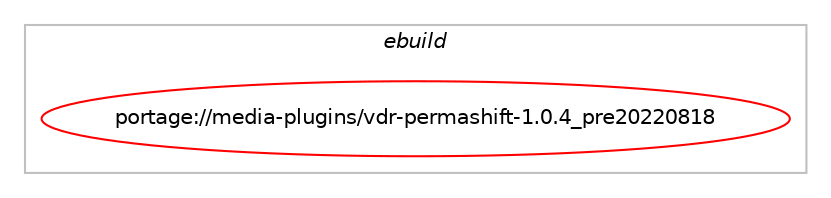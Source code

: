 digraph prolog {

# *************
# Graph options
# *************

newrank=true;
concentrate=true;
compound=true;
graph [rankdir=LR,fontname=Helvetica,fontsize=10,ranksep=1.5];#, ranksep=2.5, nodesep=0.2];
edge  [arrowhead=vee];
node  [fontname=Helvetica,fontsize=10];

# **********
# The ebuild
# **********

subgraph cluster_leftcol {
color=gray;
label=<<i>ebuild</i>>;
id [label="portage://media-plugins/vdr-permashift-1.0.4_pre20220818", color=red, width=4, href="../media-plugins/vdr-permashift-1.0.4_pre20220818.svg"];
}

# ****************
# The dependencies
# ****************

subgraph cluster_midcol {
color=gray;
label=<<i>dependencies</i>>;
subgraph cluster_compile {
fillcolor="#eeeeee";
style=filled;
label=<<i>compile</i>>;
# *** BEGIN UNKNOWN DEPENDENCY TYPE (TODO) ***
# id -> equal(any_of_group([package_dependency(portage://media-plugins/vdr-permashift-1.0.4_pre20220818,install,no,media-video,vdr,tilde,[2.2.0,,,2.2.0],[],[use(enable(permashift),none)]),package_dependency(portage://media-plugins/vdr-permashift-1.0.4_pre20220818,install,no,media-video,vdr,greaterequal,[2.4.1,,-r3,2.4.1-r3],[],[use(enable(permashift),none)])]))
# *** END UNKNOWN DEPENDENCY TYPE (TODO) ***

# *** BEGIN UNKNOWN DEPENDENCY TYPE (TODO) ***
# id -> equal(package_dependency(portage://media-plugins/vdr-permashift-1.0.4_pre20220818,install,no,media-tv,gentoo-vdr-scripts,none,[,,],[],[]))
# *** END UNKNOWN DEPENDENCY TYPE (TODO) ***

# *** BEGIN UNKNOWN DEPENDENCY TYPE (TODO) ***
# id -> equal(package_dependency(portage://media-plugins/vdr-permashift-1.0.4_pre20220818,install,no,sys-kernel,linux-headers,none,[,,],[],[]))
# *** END UNKNOWN DEPENDENCY TYPE (TODO) ***

}
subgraph cluster_compileandrun {
fillcolor="#eeeeee";
style=filled;
label=<<i>compile and run</i>>;
}
subgraph cluster_run {
fillcolor="#eeeeee";
style=filled;
label=<<i>run</i>>;
# *** BEGIN UNKNOWN DEPENDENCY TYPE (TODO) ***
# id -> equal(any_of_group([package_dependency(portage://media-plugins/vdr-permashift-1.0.4_pre20220818,run,no,media-video,vdr,tilde,[2.2.0,,,2.2.0],[],[use(enable(permashift),none)]),package_dependency(portage://media-plugins/vdr-permashift-1.0.4_pre20220818,run,no,media-video,vdr,greaterequal,[2.4.1,,-r3,2.4.1-r3],[],[use(enable(permashift),none)])]))
# *** END UNKNOWN DEPENDENCY TYPE (TODO) ***

# *** BEGIN UNKNOWN DEPENDENCY TYPE (TODO) ***
# id -> equal(package_dependency(portage://media-plugins/vdr-permashift-1.0.4_pre20220818,run,no,app-eselect,eselect-vdr,none,[,,],[],[]))
# *** END UNKNOWN DEPENDENCY TYPE (TODO) ***

# *** BEGIN UNKNOWN DEPENDENCY TYPE (TODO) ***
# id -> equal(package_dependency(portage://media-plugins/vdr-permashift-1.0.4_pre20220818,run,no,media-tv,gentoo-vdr-scripts,none,[,,],[],[]))
# *** END UNKNOWN DEPENDENCY TYPE (TODO) ***

}
}

# **************
# The candidates
# **************

subgraph cluster_choices {
rank=same;
color=gray;
label=<<i>candidates</i>>;

}

}
